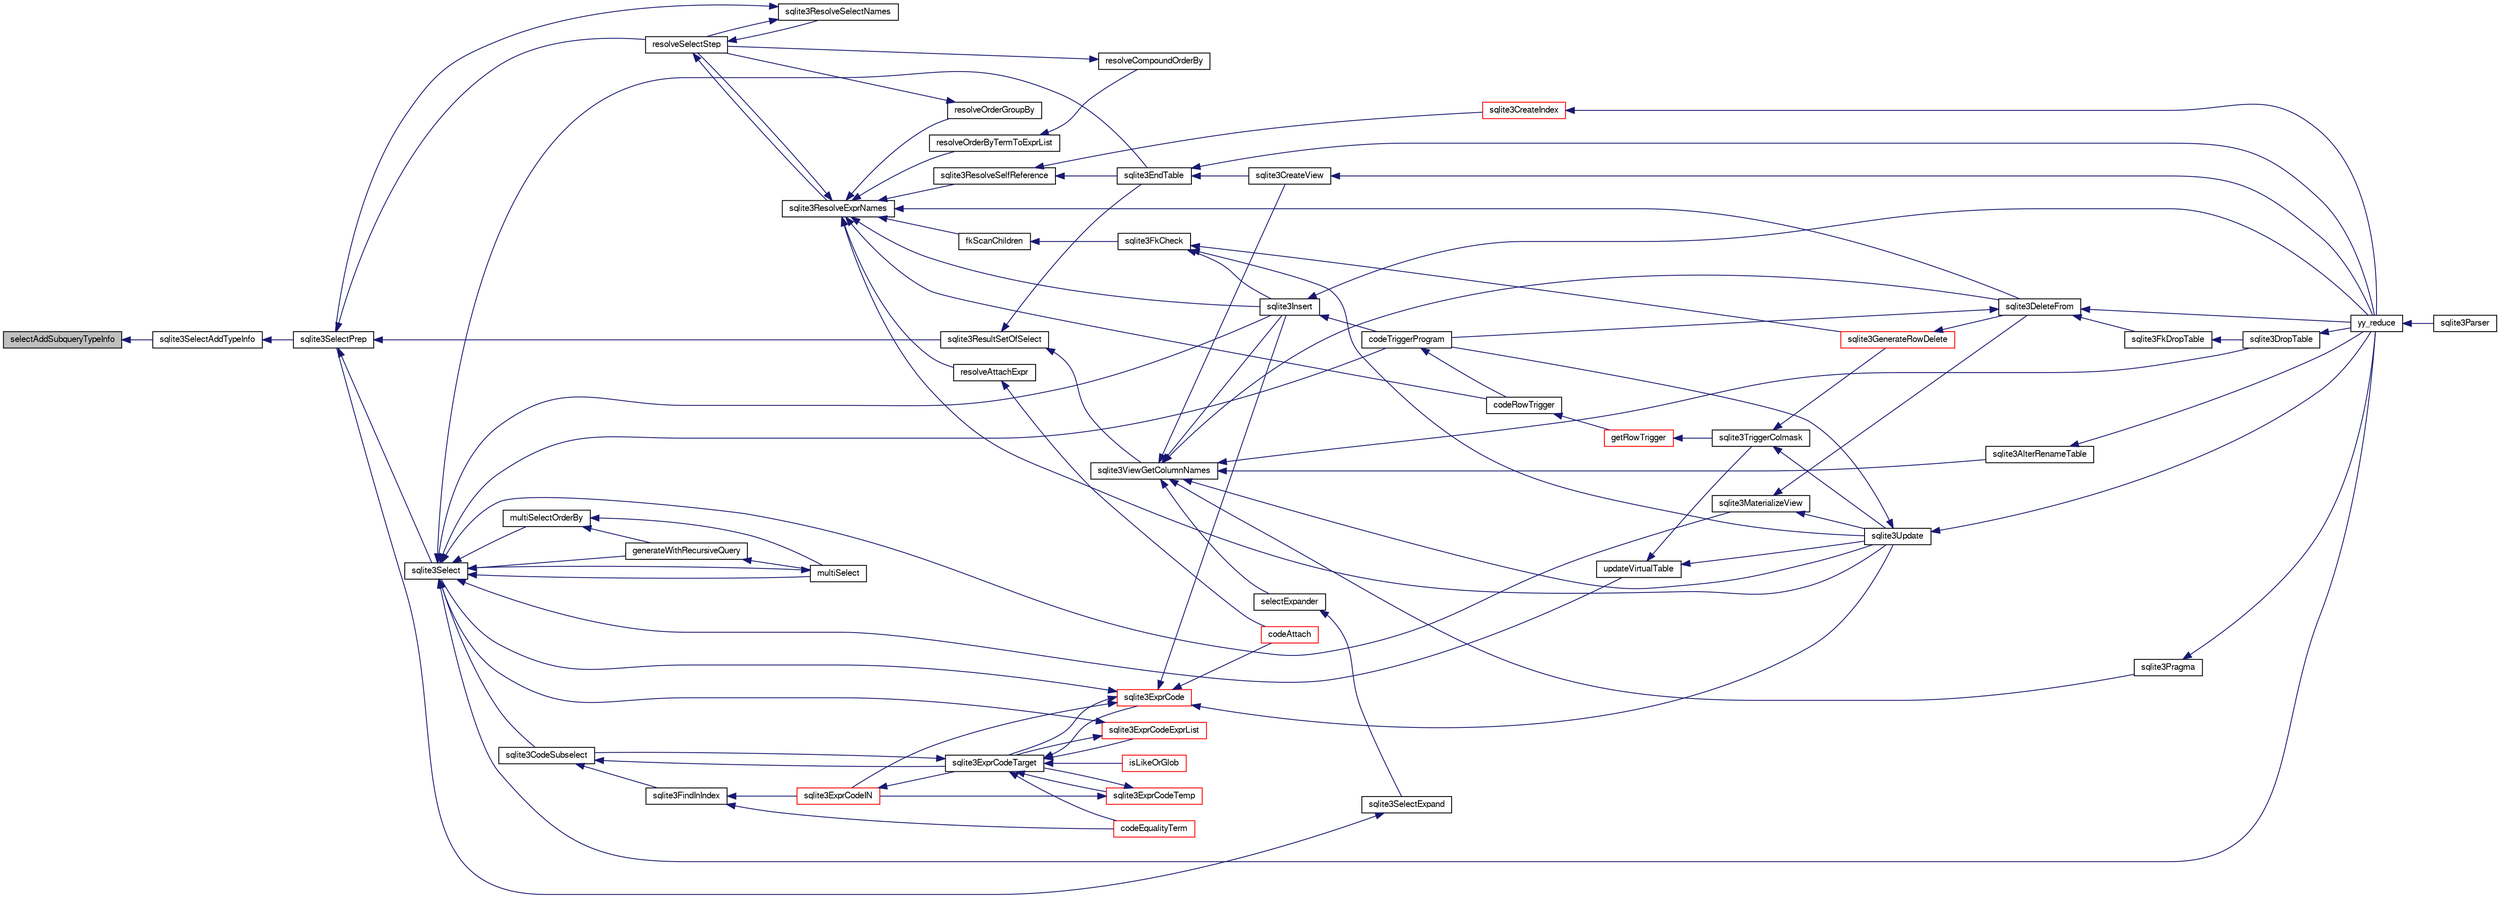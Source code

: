 digraph "selectAddSubqueryTypeInfo"
{
  edge [fontname="FreeSans",fontsize="10",labelfontname="FreeSans",labelfontsize="10"];
  node [fontname="FreeSans",fontsize="10",shape=record];
  rankdir="LR";
  Node286358 [label="selectAddSubqueryTypeInfo",height=0.2,width=0.4,color="black", fillcolor="grey75", style="filled", fontcolor="black"];
  Node286358 -> Node286359 [dir="back",color="midnightblue",fontsize="10",style="solid",fontname="FreeSans"];
  Node286359 [label="sqlite3SelectAddTypeInfo",height=0.2,width=0.4,color="black", fillcolor="white", style="filled",URL="$sqlite3_8c.html#a7d22b0625164daa7f99dcce132ef7b4d"];
  Node286359 -> Node286360 [dir="back",color="midnightblue",fontsize="10",style="solid",fontname="FreeSans"];
  Node286360 [label="sqlite3SelectPrep",height=0.2,width=0.4,color="black", fillcolor="white", style="filled",URL="$sqlite3_8c.html#aa4385bd53c0a43dea72fbc23cc78e1c6"];
  Node286360 -> Node286361 [dir="back",color="midnightblue",fontsize="10",style="solid",fontname="FreeSans"];
  Node286361 [label="resolveSelectStep",height=0.2,width=0.4,color="black", fillcolor="white", style="filled",URL="$sqlite3_8c.html#a0b9015a9e505c63fd104dcbad672c814"];
  Node286361 -> Node286362 [dir="back",color="midnightblue",fontsize="10",style="solid",fontname="FreeSans"];
  Node286362 [label="sqlite3ResolveExprNames",height=0.2,width=0.4,color="black", fillcolor="white", style="filled",URL="$sqlite3_8c.html#a537cf717a3f847807d3a3fd65da636ad"];
  Node286362 -> Node286363 [dir="back",color="midnightblue",fontsize="10",style="solid",fontname="FreeSans"];
  Node286363 [label="resolveOrderByTermToExprList",height=0.2,width=0.4,color="black", fillcolor="white", style="filled",URL="$sqlite3_8c.html#ac7f7eabdc769257622ad90aac3e02fe6"];
  Node286363 -> Node286364 [dir="back",color="midnightblue",fontsize="10",style="solid",fontname="FreeSans"];
  Node286364 [label="resolveCompoundOrderBy",height=0.2,width=0.4,color="black", fillcolor="white", style="filled",URL="$sqlite3_8c.html#a462c5aa49cfd6aad6a92fa60ddefc569"];
  Node286364 -> Node286361 [dir="back",color="midnightblue",fontsize="10",style="solid",fontname="FreeSans"];
  Node286362 -> Node286365 [dir="back",color="midnightblue",fontsize="10",style="solid",fontname="FreeSans"];
  Node286365 [label="resolveOrderGroupBy",height=0.2,width=0.4,color="black", fillcolor="white", style="filled",URL="$sqlite3_8c.html#a4dc8ed6177a5de887eae1010992e3d00"];
  Node286365 -> Node286361 [dir="back",color="midnightblue",fontsize="10",style="solid",fontname="FreeSans"];
  Node286362 -> Node286361 [dir="back",color="midnightblue",fontsize="10",style="solid",fontname="FreeSans"];
  Node286362 -> Node286366 [dir="back",color="midnightblue",fontsize="10",style="solid",fontname="FreeSans"];
  Node286366 [label="sqlite3ResolveSelfReference",height=0.2,width=0.4,color="black", fillcolor="white", style="filled",URL="$sqlite3_8c.html#ab524095a849de78f8728167d19336094"];
  Node286366 -> Node286367 [dir="back",color="midnightblue",fontsize="10",style="solid",fontname="FreeSans"];
  Node286367 [label="sqlite3EndTable",height=0.2,width=0.4,color="black", fillcolor="white", style="filled",URL="$sqlite3_8c.html#a7b5f2c66c0f0b6f819d970ca389768b0"];
  Node286367 -> Node286368 [dir="back",color="midnightblue",fontsize="10",style="solid",fontname="FreeSans"];
  Node286368 [label="sqlite3CreateView",height=0.2,width=0.4,color="black", fillcolor="white", style="filled",URL="$sqlite3_8c.html#a9d85cb00ff71dee5cd9a019503a6982e"];
  Node286368 -> Node286369 [dir="back",color="midnightblue",fontsize="10",style="solid",fontname="FreeSans"];
  Node286369 [label="yy_reduce",height=0.2,width=0.4,color="black", fillcolor="white", style="filled",URL="$sqlite3_8c.html#a7c419a9b25711c666a9a2449ef377f14"];
  Node286369 -> Node286370 [dir="back",color="midnightblue",fontsize="10",style="solid",fontname="FreeSans"];
  Node286370 [label="sqlite3Parser",height=0.2,width=0.4,color="black", fillcolor="white", style="filled",URL="$sqlite3_8c.html#a0327d71a5fabe0b6a343d78a2602e72a"];
  Node286367 -> Node286369 [dir="back",color="midnightblue",fontsize="10",style="solid",fontname="FreeSans"];
  Node286366 -> Node286371 [dir="back",color="midnightblue",fontsize="10",style="solid",fontname="FreeSans"];
  Node286371 [label="sqlite3CreateIndex",height=0.2,width=0.4,color="red", fillcolor="white", style="filled",URL="$sqlite3_8c.html#a8dbe5e590ab6c58a8c45f34f7c81e825"];
  Node286371 -> Node286369 [dir="back",color="midnightblue",fontsize="10",style="solid",fontname="FreeSans"];
  Node286362 -> Node286374 [dir="back",color="midnightblue",fontsize="10",style="solid",fontname="FreeSans"];
  Node286374 [label="resolveAttachExpr",height=0.2,width=0.4,color="black", fillcolor="white", style="filled",URL="$sqlite3_8c.html#a2b0ae2ee3fae38ccc805f582a9ce38f5"];
  Node286374 -> Node286375 [dir="back",color="midnightblue",fontsize="10",style="solid",fontname="FreeSans"];
  Node286375 [label="codeAttach",height=0.2,width=0.4,color="red", fillcolor="white", style="filled",URL="$sqlite3_8c.html#ade4e9e30d828a19c191fdcb098676d5b"];
  Node286362 -> Node286378 [dir="back",color="midnightblue",fontsize="10",style="solid",fontname="FreeSans"];
  Node286378 [label="sqlite3DeleteFrom",height=0.2,width=0.4,color="black", fillcolor="white", style="filled",URL="$sqlite3_8c.html#ab9b4b45349188b49eabb23f94608a091"];
  Node286378 -> Node286379 [dir="back",color="midnightblue",fontsize="10",style="solid",fontname="FreeSans"];
  Node286379 [label="sqlite3FkDropTable",height=0.2,width=0.4,color="black", fillcolor="white", style="filled",URL="$sqlite3_8c.html#a1218c6fc74e89152ceaa4760e82f5ef9"];
  Node286379 -> Node286380 [dir="back",color="midnightblue",fontsize="10",style="solid",fontname="FreeSans"];
  Node286380 [label="sqlite3DropTable",height=0.2,width=0.4,color="black", fillcolor="white", style="filled",URL="$sqlite3_8c.html#a5534f77364b5568783c0e50db3c9defb"];
  Node286380 -> Node286369 [dir="back",color="midnightblue",fontsize="10",style="solid",fontname="FreeSans"];
  Node286378 -> Node286381 [dir="back",color="midnightblue",fontsize="10",style="solid",fontname="FreeSans"];
  Node286381 [label="codeTriggerProgram",height=0.2,width=0.4,color="black", fillcolor="white", style="filled",URL="$sqlite3_8c.html#a120801f59d9281d201d2ff4b2606836e"];
  Node286381 -> Node286382 [dir="back",color="midnightblue",fontsize="10",style="solid",fontname="FreeSans"];
  Node286382 [label="codeRowTrigger",height=0.2,width=0.4,color="black", fillcolor="white", style="filled",URL="$sqlite3_8c.html#a463cea5aaaf388b560b206570a0022fc"];
  Node286382 -> Node286383 [dir="back",color="midnightblue",fontsize="10",style="solid",fontname="FreeSans"];
  Node286383 [label="getRowTrigger",height=0.2,width=0.4,color="red", fillcolor="white", style="filled",URL="$sqlite3_8c.html#a69626ef20b540d1a2b19cf56f3f45689"];
  Node286383 -> Node286391 [dir="back",color="midnightblue",fontsize="10",style="solid",fontname="FreeSans"];
  Node286391 [label="sqlite3TriggerColmask",height=0.2,width=0.4,color="black", fillcolor="white", style="filled",URL="$sqlite3_8c.html#acace8e99e37ae5e84ea03c65e820c540"];
  Node286391 -> Node286386 [dir="back",color="midnightblue",fontsize="10",style="solid",fontname="FreeSans"];
  Node286386 [label="sqlite3GenerateRowDelete",height=0.2,width=0.4,color="red", fillcolor="white", style="filled",URL="$sqlite3_8c.html#a2c76cbf3027fc18fdbb8cb4cd96b77d9"];
  Node286386 -> Node286378 [dir="back",color="midnightblue",fontsize="10",style="solid",fontname="FreeSans"];
  Node286391 -> Node286389 [dir="back",color="midnightblue",fontsize="10",style="solid",fontname="FreeSans"];
  Node286389 [label="sqlite3Update",height=0.2,width=0.4,color="black", fillcolor="white", style="filled",URL="$sqlite3_8c.html#ac5aa67c46e8cc8174566fabe6809fafa"];
  Node286389 -> Node286381 [dir="back",color="midnightblue",fontsize="10",style="solid",fontname="FreeSans"];
  Node286389 -> Node286369 [dir="back",color="midnightblue",fontsize="10",style="solid",fontname="FreeSans"];
  Node286378 -> Node286369 [dir="back",color="midnightblue",fontsize="10",style="solid",fontname="FreeSans"];
  Node286362 -> Node286392 [dir="back",color="midnightblue",fontsize="10",style="solid",fontname="FreeSans"];
  Node286392 [label="fkScanChildren",height=0.2,width=0.4,color="black", fillcolor="white", style="filled",URL="$sqlite3_8c.html#a67c9dcb484336b3155e7a82a037d4691"];
  Node286392 -> Node286393 [dir="back",color="midnightblue",fontsize="10",style="solid",fontname="FreeSans"];
  Node286393 [label="sqlite3FkCheck",height=0.2,width=0.4,color="black", fillcolor="white", style="filled",URL="$sqlite3_8c.html#aa38fb76c7d6f48f19772877a41703b92"];
  Node286393 -> Node286386 [dir="back",color="midnightblue",fontsize="10",style="solid",fontname="FreeSans"];
  Node286393 -> Node286388 [dir="back",color="midnightblue",fontsize="10",style="solid",fontname="FreeSans"];
  Node286388 [label="sqlite3Insert",height=0.2,width=0.4,color="black", fillcolor="white", style="filled",URL="$sqlite3_8c.html#a5b17c9c2000bae6bdff8e6be48d7dc2b"];
  Node286388 -> Node286381 [dir="back",color="midnightblue",fontsize="10",style="solid",fontname="FreeSans"];
  Node286388 -> Node286369 [dir="back",color="midnightblue",fontsize="10",style="solid",fontname="FreeSans"];
  Node286393 -> Node286389 [dir="back",color="midnightblue",fontsize="10",style="solid",fontname="FreeSans"];
  Node286362 -> Node286388 [dir="back",color="midnightblue",fontsize="10",style="solid",fontname="FreeSans"];
  Node286362 -> Node286382 [dir="back",color="midnightblue",fontsize="10",style="solid",fontname="FreeSans"];
  Node286362 -> Node286389 [dir="back",color="midnightblue",fontsize="10",style="solid",fontname="FreeSans"];
  Node286361 -> Node286394 [dir="back",color="midnightblue",fontsize="10",style="solid",fontname="FreeSans"];
  Node286394 [label="sqlite3ResolveSelectNames",height=0.2,width=0.4,color="black", fillcolor="white", style="filled",URL="$sqlite3_8c.html#a0cf10c480643b1ab9eaa02056a400734"];
  Node286394 -> Node286361 [dir="back",color="midnightblue",fontsize="10",style="solid",fontname="FreeSans"];
  Node286394 -> Node286360 [dir="back",color="midnightblue",fontsize="10",style="solid",fontname="FreeSans"];
  Node286360 -> Node286395 [dir="back",color="midnightblue",fontsize="10",style="solid",fontname="FreeSans"];
  Node286395 [label="sqlite3ResultSetOfSelect",height=0.2,width=0.4,color="black", fillcolor="white", style="filled",URL="$sqlite3_8c.html#ade35a86757654a36498d74152aa2fda8"];
  Node286395 -> Node286367 [dir="back",color="midnightblue",fontsize="10",style="solid",fontname="FreeSans"];
  Node286395 -> Node286396 [dir="back",color="midnightblue",fontsize="10",style="solid",fontname="FreeSans"];
  Node286396 [label="sqlite3ViewGetColumnNames",height=0.2,width=0.4,color="black", fillcolor="white", style="filled",URL="$sqlite3_8c.html#aebc7cd8d9e2bd174ae0a60363d3f6ce8"];
  Node286396 -> Node286397 [dir="back",color="midnightblue",fontsize="10",style="solid",fontname="FreeSans"];
  Node286397 [label="sqlite3AlterRenameTable",height=0.2,width=0.4,color="black", fillcolor="white", style="filled",URL="$sqlite3_8c.html#aa5cfdb507ff74e559f2efb0318c96d2c"];
  Node286397 -> Node286369 [dir="back",color="midnightblue",fontsize="10",style="solid",fontname="FreeSans"];
  Node286396 -> Node286368 [dir="back",color="midnightblue",fontsize="10",style="solid",fontname="FreeSans"];
  Node286396 -> Node286380 [dir="back",color="midnightblue",fontsize="10",style="solid",fontname="FreeSans"];
  Node286396 -> Node286378 [dir="back",color="midnightblue",fontsize="10",style="solid",fontname="FreeSans"];
  Node286396 -> Node286388 [dir="back",color="midnightblue",fontsize="10",style="solid",fontname="FreeSans"];
  Node286396 -> Node286398 [dir="back",color="midnightblue",fontsize="10",style="solid",fontname="FreeSans"];
  Node286398 [label="sqlite3Pragma",height=0.2,width=0.4,color="black", fillcolor="white", style="filled",URL="$sqlite3_8c.html#a111391370f58f8e6a6eca51fd34d62ed"];
  Node286398 -> Node286369 [dir="back",color="midnightblue",fontsize="10",style="solid",fontname="FreeSans"];
  Node286396 -> Node286399 [dir="back",color="midnightblue",fontsize="10",style="solid",fontname="FreeSans"];
  Node286399 [label="selectExpander",height=0.2,width=0.4,color="black", fillcolor="white", style="filled",URL="$sqlite3_8c.html#abee977318fbf74531340c6e41b0ca953"];
  Node286399 -> Node286400 [dir="back",color="midnightblue",fontsize="10",style="solid",fontname="FreeSans"];
  Node286400 [label="sqlite3SelectExpand",height=0.2,width=0.4,color="black", fillcolor="white", style="filled",URL="$sqlite3_8c.html#ae55acd1d8219505e629c2148950fa3de"];
  Node286400 -> Node286360 [dir="back",color="midnightblue",fontsize="10",style="solid",fontname="FreeSans"];
  Node286396 -> Node286389 [dir="back",color="midnightblue",fontsize="10",style="solid",fontname="FreeSans"];
  Node286360 -> Node286401 [dir="back",color="midnightblue",fontsize="10",style="solid",fontname="FreeSans"];
  Node286401 [label="sqlite3Select",height=0.2,width=0.4,color="black", fillcolor="white", style="filled",URL="$sqlite3_8c.html#a2465ee8c956209ba4b272477b7c21a45"];
  Node286401 -> Node286402 [dir="back",color="midnightblue",fontsize="10",style="solid",fontname="FreeSans"];
  Node286402 [label="sqlite3CodeSubselect",height=0.2,width=0.4,color="black", fillcolor="white", style="filled",URL="$sqlite3_8c.html#aa69b46d2204a1d1b110107a1be12ee0c"];
  Node286402 -> Node286403 [dir="back",color="midnightblue",fontsize="10",style="solid",fontname="FreeSans"];
  Node286403 [label="sqlite3FindInIndex",height=0.2,width=0.4,color="black", fillcolor="white", style="filled",URL="$sqlite3_8c.html#af7d8c56ab0231f44bb5f87b3fafeffb2"];
  Node286403 -> Node286404 [dir="back",color="midnightblue",fontsize="10",style="solid",fontname="FreeSans"];
  Node286404 [label="sqlite3ExprCodeIN",height=0.2,width=0.4,color="red", fillcolor="white", style="filled",URL="$sqlite3_8c.html#ad9cf4f5b5ffb90c24a4a0900c8626193"];
  Node286404 -> Node286405 [dir="back",color="midnightblue",fontsize="10",style="solid",fontname="FreeSans"];
  Node286405 [label="sqlite3ExprCodeTarget",height=0.2,width=0.4,color="black", fillcolor="white", style="filled",URL="$sqlite3_8c.html#a4f308397a0a3ed299ed31aaa1ae2a293"];
  Node286405 -> Node286402 [dir="back",color="midnightblue",fontsize="10",style="solid",fontname="FreeSans"];
  Node286405 -> Node286406 [dir="back",color="midnightblue",fontsize="10",style="solid",fontname="FreeSans"];
  Node286406 [label="sqlite3ExprCodeTemp",height=0.2,width=0.4,color="red", fillcolor="white", style="filled",URL="$sqlite3_8c.html#a3bc5c1ccb3c5851847e2aeb4a84ae1fc"];
  Node286406 -> Node286404 [dir="back",color="midnightblue",fontsize="10",style="solid",fontname="FreeSans"];
  Node286406 -> Node286405 [dir="back",color="midnightblue",fontsize="10",style="solid",fontname="FreeSans"];
  Node286405 -> Node286419 [dir="back",color="midnightblue",fontsize="10",style="solid",fontname="FreeSans"];
  Node286419 [label="sqlite3ExprCode",height=0.2,width=0.4,color="red", fillcolor="white", style="filled",URL="$sqlite3_8c.html#a75f270fb0b111b86924cca4ea507b417"];
  Node286419 -> Node286404 [dir="back",color="midnightblue",fontsize="10",style="solid",fontname="FreeSans"];
  Node286419 -> Node286405 [dir="back",color="midnightblue",fontsize="10",style="solid",fontname="FreeSans"];
  Node286419 -> Node286375 [dir="back",color="midnightblue",fontsize="10",style="solid",fontname="FreeSans"];
  Node286419 -> Node286388 [dir="back",color="midnightblue",fontsize="10",style="solid",fontname="FreeSans"];
  Node286419 -> Node286401 [dir="back",color="midnightblue",fontsize="10",style="solid",fontname="FreeSans"];
  Node286419 -> Node286389 [dir="back",color="midnightblue",fontsize="10",style="solid",fontname="FreeSans"];
  Node286405 -> Node286428 [dir="back",color="midnightblue",fontsize="10",style="solid",fontname="FreeSans"];
  Node286428 [label="sqlite3ExprCodeExprList",height=0.2,width=0.4,color="red", fillcolor="white", style="filled",URL="$sqlite3_8c.html#a05b2b3dc3de7565de24eb3a2ff4e9566"];
  Node286428 -> Node286405 [dir="back",color="midnightblue",fontsize="10",style="solid",fontname="FreeSans"];
  Node286428 -> Node286401 [dir="back",color="midnightblue",fontsize="10",style="solid",fontname="FreeSans"];
  Node286405 -> Node286431 [dir="back",color="midnightblue",fontsize="10",style="solid",fontname="FreeSans"];
  Node286431 [label="isLikeOrGlob",height=0.2,width=0.4,color="red", fillcolor="white", style="filled",URL="$sqlite3_8c.html#a6c38e495198bf8976f68d1a6ebd74a50"];
  Node286405 -> Node286440 [dir="back",color="midnightblue",fontsize="10",style="solid",fontname="FreeSans"];
  Node286440 [label="codeEqualityTerm",height=0.2,width=0.4,color="red", fillcolor="white", style="filled",URL="$sqlite3_8c.html#ad88a57073f031452c9843e97f15acc47"];
  Node286403 -> Node286440 [dir="back",color="midnightblue",fontsize="10",style="solid",fontname="FreeSans"];
  Node286402 -> Node286405 [dir="back",color="midnightblue",fontsize="10",style="solid",fontname="FreeSans"];
  Node286401 -> Node286367 [dir="back",color="midnightblue",fontsize="10",style="solid",fontname="FreeSans"];
  Node286401 -> Node286442 [dir="back",color="midnightblue",fontsize="10",style="solid",fontname="FreeSans"];
  Node286442 [label="sqlite3MaterializeView",height=0.2,width=0.4,color="black", fillcolor="white", style="filled",URL="$sqlite3_8c.html#a4557984b0b75f998fb0c3f231c9b1def"];
  Node286442 -> Node286378 [dir="back",color="midnightblue",fontsize="10",style="solid",fontname="FreeSans"];
  Node286442 -> Node286389 [dir="back",color="midnightblue",fontsize="10",style="solid",fontname="FreeSans"];
  Node286401 -> Node286388 [dir="back",color="midnightblue",fontsize="10",style="solid",fontname="FreeSans"];
  Node286401 -> Node286424 [dir="back",color="midnightblue",fontsize="10",style="solid",fontname="FreeSans"];
  Node286424 [label="generateWithRecursiveQuery",height=0.2,width=0.4,color="black", fillcolor="white", style="filled",URL="$sqlite3_8c.html#ade2c3663fa9c3b9676507984b9483942"];
  Node286424 -> Node286425 [dir="back",color="midnightblue",fontsize="10",style="solid",fontname="FreeSans"];
  Node286425 [label="multiSelect",height=0.2,width=0.4,color="black", fillcolor="white", style="filled",URL="$sqlite3_8c.html#a6456c61f3d9b2389738753cedfa24fa7"];
  Node286425 -> Node286401 [dir="back",color="midnightblue",fontsize="10",style="solid",fontname="FreeSans"];
  Node286401 -> Node286425 [dir="back",color="midnightblue",fontsize="10",style="solid",fontname="FreeSans"];
  Node286401 -> Node286426 [dir="back",color="midnightblue",fontsize="10",style="solid",fontname="FreeSans"];
  Node286426 [label="multiSelectOrderBy",height=0.2,width=0.4,color="black", fillcolor="white", style="filled",URL="$sqlite3_8c.html#afcdb8488c6f4dfdadaf9f04bca35b808"];
  Node286426 -> Node286424 [dir="back",color="midnightblue",fontsize="10",style="solid",fontname="FreeSans"];
  Node286426 -> Node286425 [dir="back",color="midnightblue",fontsize="10",style="solid",fontname="FreeSans"];
  Node286401 -> Node286381 [dir="back",color="midnightblue",fontsize="10",style="solid",fontname="FreeSans"];
  Node286401 -> Node286443 [dir="back",color="midnightblue",fontsize="10",style="solid",fontname="FreeSans"];
  Node286443 [label="updateVirtualTable",height=0.2,width=0.4,color="black", fillcolor="white", style="filled",URL="$sqlite3_8c.html#a740220531db9293c39a2cdd7da3f74e1"];
  Node286443 -> Node286391 [dir="back",color="midnightblue",fontsize="10",style="solid",fontname="FreeSans"];
  Node286443 -> Node286389 [dir="back",color="midnightblue",fontsize="10",style="solid",fontname="FreeSans"];
  Node286401 -> Node286369 [dir="back",color="midnightblue",fontsize="10",style="solid",fontname="FreeSans"];
}
